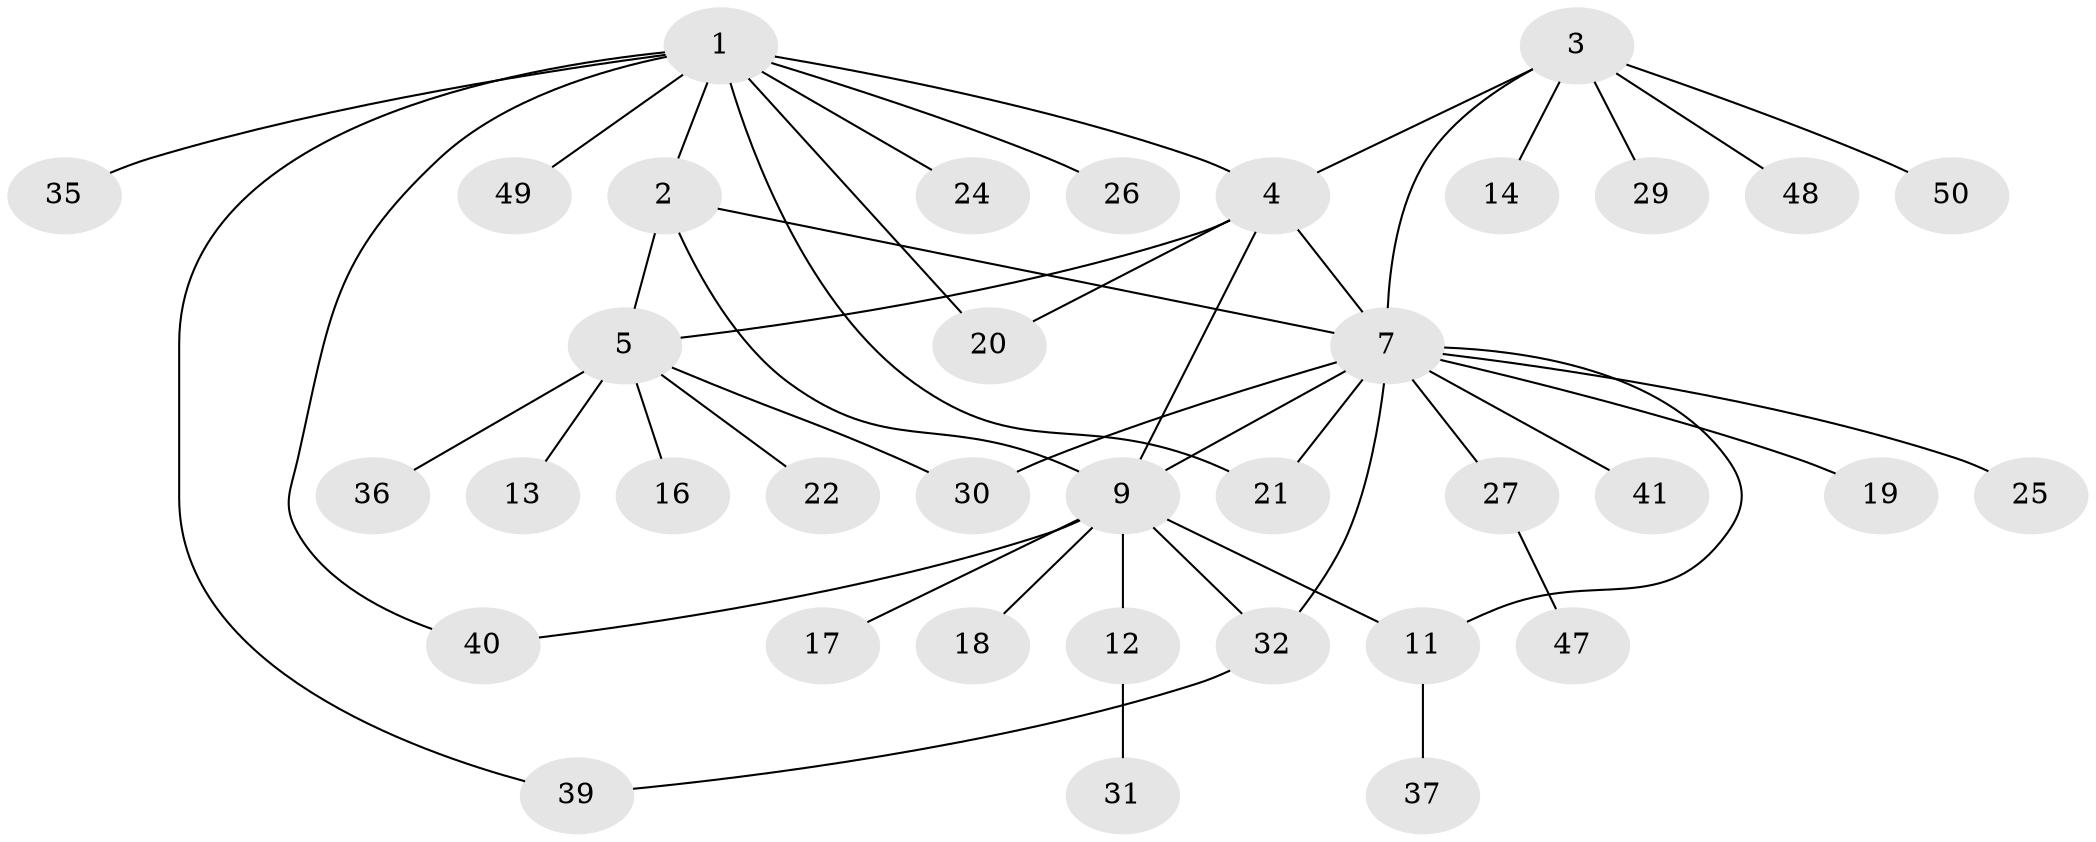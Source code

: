 // original degree distribution, {6: 0.08, 4: 0.08, 8: 0.06, 5: 0.02, 3: 0.04, 2: 0.26, 1: 0.46}
// Generated by graph-tools (version 1.1) at 2025/11/02/27/25 16:11:32]
// undirected, 36 vertices, 47 edges
graph export_dot {
graph [start="1"]
  node [color=gray90,style=filled];
  1 [super="+23"];
  2;
  3 [super="+15"];
  4 [super="+6"];
  5 [super="+43"];
  7 [super="+8"];
  9 [super="+10"];
  11 [super="+28"];
  12;
  13;
  14;
  16 [super="+33"];
  17 [super="+38"];
  18;
  19 [super="+44"];
  20;
  21;
  22;
  24;
  25;
  26;
  27 [super="+42"];
  29;
  30;
  31;
  32 [super="+34"];
  35;
  36;
  37;
  39 [super="+45"];
  40;
  41 [super="+46"];
  47;
  48;
  49;
  50;
  1 -- 2;
  1 -- 4;
  1 -- 20;
  1 -- 21;
  1 -- 39;
  1 -- 49;
  1 -- 35;
  1 -- 40;
  1 -- 24;
  1 -- 26;
  2 -- 5;
  2 -- 9;
  2 -- 7;
  3 -- 4;
  3 -- 14;
  3 -- 29;
  3 -- 50;
  3 -- 48;
  3 -- 7;
  4 -- 9 [weight=2];
  4 -- 5;
  4 -- 20;
  4 -- 7;
  5 -- 13;
  5 -- 16;
  5 -- 22;
  5 -- 30;
  5 -- 36;
  7 -- 9;
  7 -- 19;
  7 -- 25;
  7 -- 27;
  7 -- 32;
  7 -- 41;
  7 -- 21;
  7 -- 30;
  7 -- 11;
  9 -- 11;
  9 -- 12;
  9 -- 18;
  9 -- 32;
  9 -- 40;
  9 -- 17;
  11 -- 37;
  12 -- 31;
  27 -- 47;
  32 -- 39;
}
